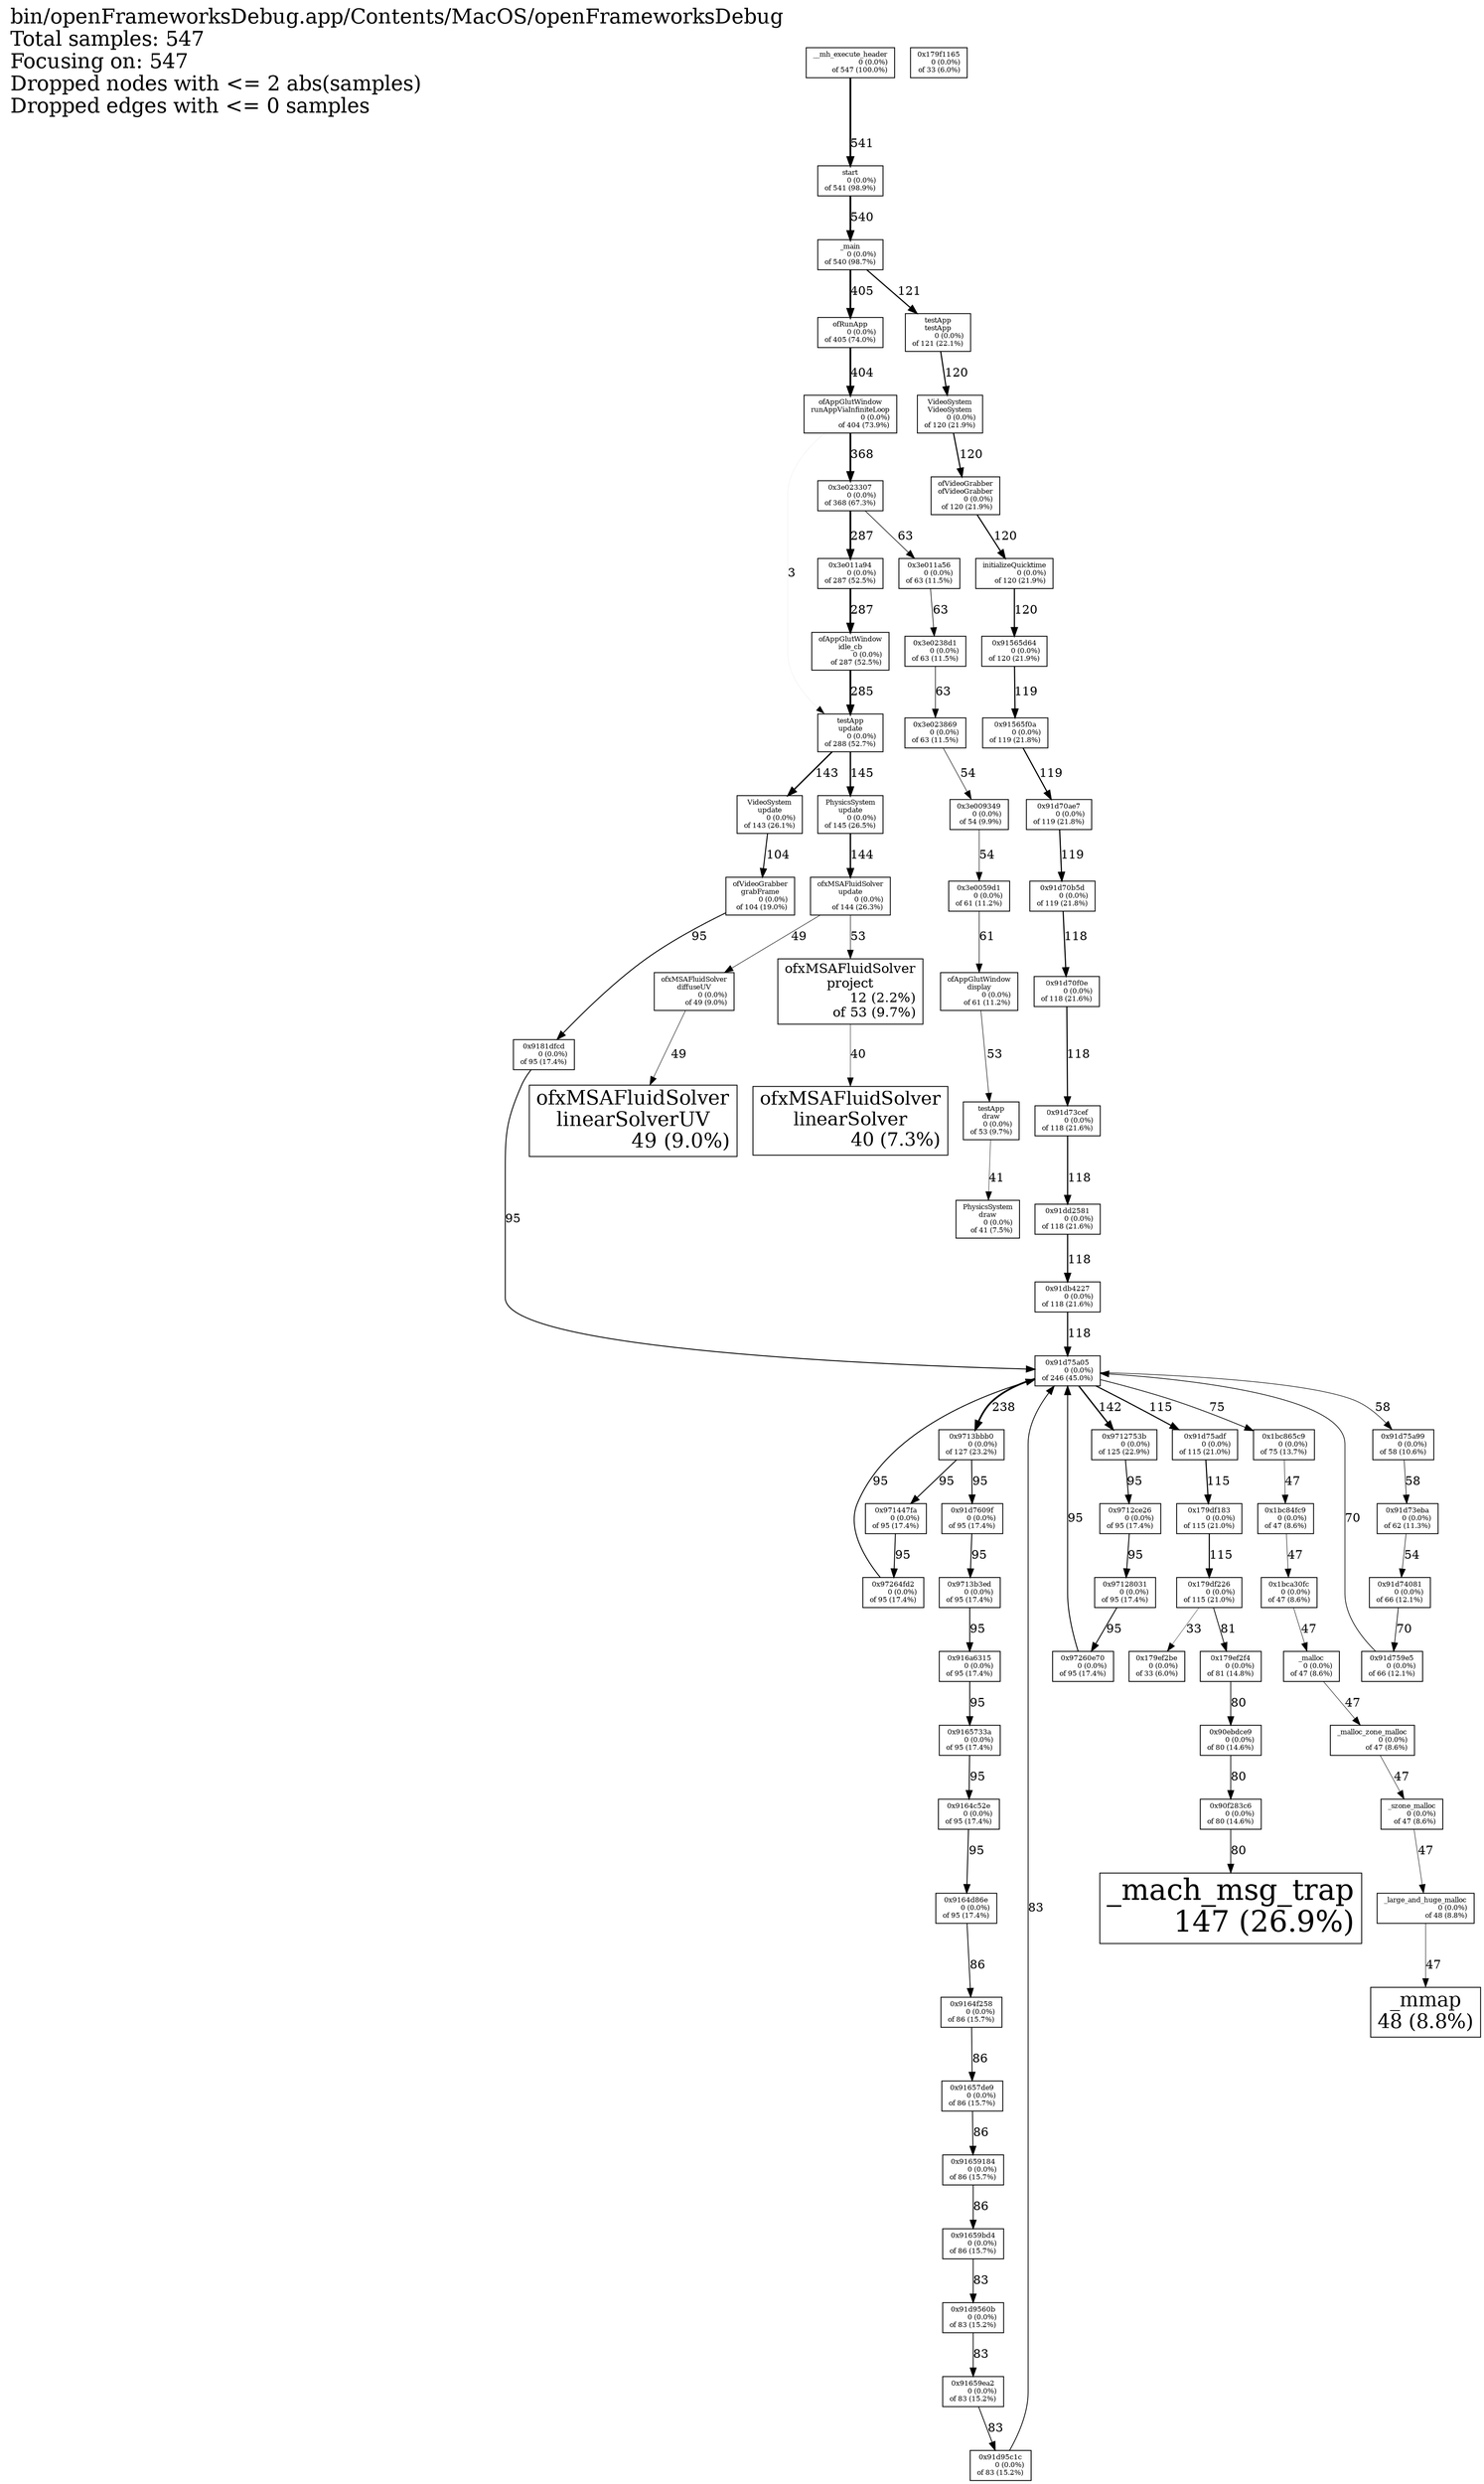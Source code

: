 digraph "bin/openFrameworksDebug.app/Contents/MacOS/openFrameworksDebug; 547 samples" {
node [width=0.375,height=0.25];
Legend [shape=box,fontsize=24,shape=plaintext,label="bin/openFrameworksDebug.app/Contents/MacOS/openFrameworksDebug\lTotal samples: 547\lFocusing on: 547\lDropped nodes with <= 2 abs(samples)\lDropped edges with <= 0 samples\l"];
N1 [label="__mh_execute_header\n0 (0.0%)\rof 547 (100.0%)\r",shape=box,fontsize=8.0];
N2 [label="start\n0 (0.0%)\rof 541 (98.9%)\r",shape=box,fontsize=8.0];
N3 [label="_main\n0 (0.0%)\rof 540 (98.7%)\r",shape=box,fontsize=8.0];
N4 [label="ofRunApp\n0 (0.0%)\rof 405 (74.0%)\r",shape=box,fontsize=8.0];
N5 [label="ofAppGlutWindow\nrunAppViaInfiniteLoop\n0 (0.0%)\rof 404 (73.9%)\r",shape=box,fontsize=8.0];
N6 [label="0x3e023307\n0 (0.0%)\rof 368 (67.3%)\r",shape=box,fontsize=8.0];
N7 [label="testApp\nupdate\n0 (0.0%)\rof 288 (52.7%)\r",shape=box,fontsize=8.0];
N8 [label="0x3e011a94\n0 (0.0%)\rof 287 (52.5%)\r",shape=box,fontsize=8.0];
N9 [label="ofAppGlutWindow\nidle_cb\n0 (0.0%)\rof 287 (52.5%)\r",shape=box,fontsize=8.0];
N10 [label="0x91d75a05\n0 (0.0%)\rof 246 (45.0%)\r",shape=box,fontsize=8.0];
N11 [label="_mach_msg_trap\n147 (26.9%)\r",shape=box,fontsize=33.9];
N12 [label="PhysicsSystem\nupdate\n0 (0.0%)\rof 145 (26.5%)\r",shape=box,fontsize=8.0];
N13 [label="ofxMSAFluidSolver\nupdate\n0 (0.0%)\rof 144 (26.3%)\r",shape=box,fontsize=8.0];
N14 [label="VideoSystem\nupdate\n0 (0.0%)\rof 143 (26.1%)\r",shape=box,fontsize=8.0];
N15 [label="0x9713bbb0\n0 (0.0%)\rof 127 (23.2%)\r",shape=box,fontsize=8.0];
N16 [label="0x9712753b\n0 (0.0%)\rof 125 (22.9%)\r",shape=box,fontsize=8.0];
N17 [label="testApp\ntestApp\n0 (0.0%)\rof 121 (22.1%)\r",shape=box,fontsize=8.0];
N18 [label="VideoSystem\nVideoSystem\n0 (0.0%)\rof 120 (21.9%)\r",shape=box,fontsize=8.0];
N19 [label="ofVideoGrabber\nofVideoGrabber\n0 (0.0%)\rof 120 (21.9%)\r",shape=box,fontsize=8.0];
N20 [label="0x91565d64\n0 (0.0%)\rof 120 (21.9%)\r",shape=box,fontsize=8.0];
N21 [label="initializeQuicktime\n0 (0.0%)\rof 120 (21.9%)\r",shape=box,fontsize=8.0];
N22 [label="0x91565f0a\n0 (0.0%)\rof 119 (21.8%)\r",shape=box,fontsize=8.0];
N23 [label="0x91d70b5d\n0 (0.0%)\rof 119 (21.8%)\r",shape=box,fontsize=8.0];
N24 [label="0x91d70ae7\n0 (0.0%)\rof 119 (21.8%)\r",shape=box,fontsize=8.0];
N25 [label="0x91d70f0e\n0 (0.0%)\rof 118 (21.6%)\r",shape=box,fontsize=8.0];
N26 [label="0x91dd2581\n0 (0.0%)\rof 118 (21.6%)\r",shape=box,fontsize=8.0];
N27 [label="0x91db4227\n0 (0.0%)\rof 118 (21.6%)\r",shape=box,fontsize=8.0];
N28 [label="0x91d73cef\n0 (0.0%)\rof 118 (21.6%)\r",shape=box,fontsize=8.0];
N29 [label="0x91d75adf\n0 (0.0%)\rof 115 (21.0%)\r",shape=box,fontsize=8.0];
N30 [label="0x179df183\n0 (0.0%)\rof 115 (21.0%)\r",shape=box,fontsize=8.0];
N31 [label="0x179df226\n0 (0.0%)\rof 115 (21.0%)\r",shape=box,fontsize=8.0];
N32 [label="ofVideoGrabber\ngrabFrame\n0 (0.0%)\rof 104 (19.0%)\r",shape=box,fontsize=8.0];
N33 [label="0x97264fd2\n0 (0.0%)\rof 95 (17.4%)\r",shape=box,fontsize=8.0];
N34 [label="0x971447fa\n0 (0.0%)\rof 95 (17.4%)\r",shape=box,fontsize=8.0];
N35 [label="0x9164d86e\n0 (0.0%)\rof 95 (17.4%)\r",shape=box,fontsize=8.0];
N36 [label="0x9165733a\n0 (0.0%)\rof 95 (17.4%)\r",shape=box,fontsize=8.0];
N37 [label="0x916a6315\n0 (0.0%)\rof 95 (17.4%)\r",shape=box,fontsize=8.0];
N38 [label="0x97128031\n0 (0.0%)\rof 95 (17.4%)\r",shape=box,fontsize=8.0];
N39 [label="0x9164c52e\n0 (0.0%)\rof 95 (17.4%)\r",shape=box,fontsize=8.0];
N40 [label="0x9181dfcd\n0 (0.0%)\rof 95 (17.4%)\r",shape=box,fontsize=8.0];
N41 [label="0x97260e70\n0 (0.0%)\rof 95 (17.4%)\r",shape=box,fontsize=8.0];
N42 [label="0x9713b3ed\n0 (0.0%)\rof 95 (17.4%)\r",shape=box,fontsize=8.0];
N43 [label="0x91d7609f\n0 (0.0%)\rof 95 (17.4%)\r",shape=box,fontsize=8.0];
N44 [label="0x9712ce26\n0 (0.0%)\rof 95 (17.4%)\r",shape=box,fontsize=8.0];
N45 [label="0x91659184\n0 (0.0%)\rof 86 (15.7%)\r",shape=box,fontsize=8.0];
N46 [label="0x91657de9\n0 (0.0%)\rof 86 (15.7%)\r",shape=box,fontsize=8.0];
N47 [label="0x91659bd4\n0 (0.0%)\rof 86 (15.7%)\r",shape=box,fontsize=8.0];
N48 [label="0x9164f258\n0 (0.0%)\rof 86 (15.7%)\r",shape=box,fontsize=8.0];
N49 [label="0x91d9560b\n0 (0.0%)\rof 83 (15.2%)\r",shape=box,fontsize=8.0];
N50 [label="0x91659ea2\n0 (0.0%)\rof 83 (15.2%)\r",shape=box,fontsize=8.0];
N51 [label="0x91d95c1c\n0 (0.0%)\rof 83 (15.2%)\r",shape=box,fontsize=8.0];
N52 [label="0x179ef2f4\n0 (0.0%)\rof 81 (14.8%)\r",shape=box,fontsize=8.0];
N53 [label="0x90f283c6\n0 (0.0%)\rof 80 (14.6%)\r",shape=box,fontsize=8.0];
N54 [label="0x90ebdce9\n0 (0.0%)\rof 80 (14.6%)\r",shape=box,fontsize=8.0];
N55 [label="0x1bc865c9\n0 (0.0%)\rof 75 (13.7%)\r",shape=box,fontsize=8.0];
N56 [label="0x91d74081\n0 (0.0%)\rof 66 (12.1%)\r",shape=box,fontsize=8.0];
N57 [label="0x91d759e5\n0 (0.0%)\rof 66 (12.1%)\r",shape=box,fontsize=8.0];
N58 [label="0x3e011a56\n0 (0.0%)\rof 63 (11.5%)\r",shape=box,fontsize=8.0];
N59 [label="0x3e0238d1\n0 (0.0%)\rof 63 (11.5%)\r",shape=box,fontsize=8.0];
N60 [label="0x3e023869\n0 (0.0%)\rof 63 (11.5%)\r",shape=box,fontsize=8.0];
N61 [label="0x91d73eba\n0 (0.0%)\rof 62 (11.3%)\r",shape=box,fontsize=8.0];
N62 [label="ofAppGlutWindow\ndisplay\n0 (0.0%)\rof 61 (11.2%)\r",shape=box,fontsize=8.0];
N63 [label="0x3e0059d1\n0 (0.0%)\rof 61 (11.2%)\r",shape=box,fontsize=8.0];
N64 [label="0x91d75a99\n0 (0.0%)\rof 58 (10.6%)\r",shape=box,fontsize=8.0];
N65 [label="0x3e009349\n0 (0.0%)\rof 54 (9.9%)\r",shape=box,fontsize=8.0];
N66 [label="ofxMSAFluidSolver\nproject\n12 (2.2%)\rof 53 (9.7%)\r",shape=box,fontsize=15.4];
N67 [label="testApp\ndraw\n0 (0.0%)\rof 53 (9.7%)\r",shape=box,fontsize=8.0];
N68 [label="ofxMSAFluidSolver\nlinearSolverUV\n49 (9.0%)\r",shape=box,fontsize=23.0];
N69 [label="ofxMSAFluidSolver\ndiffuseUV\n0 (0.0%)\rof 49 (9.0%)\r",shape=box,fontsize=8.0];
N70 [label="_large_and_huge_malloc\n0 (0.0%)\rof 48 (8.8%)\r",shape=box,fontsize=8.0];
N71 [label="_mmap\n48 (8.8%)\r",shape=box,fontsize=22.8];
N72 [label="_malloc_zone_malloc\n0 (0.0%)\rof 47 (8.6%)\r",shape=box,fontsize=8.0];
N73 [label="_szone_malloc\n0 (0.0%)\rof 47 (8.6%)\r",shape=box,fontsize=8.0];
N74 [label="0x1bc84fc9\n0 (0.0%)\rof 47 (8.6%)\r",shape=box,fontsize=8.0];
N75 [label="_malloc\n0 (0.0%)\rof 47 (8.6%)\r",shape=box,fontsize=8.0];
N76 [label="0x1bca30fc\n0 (0.0%)\rof 47 (8.6%)\r",shape=box,fontsize=8.0];
N77 [label="PhysicsSystem\ndraw\n0 (0.0%)\rof 41 (7.5%)\r",shape=box,fontsize=8.0];
N78 [label="ofxMSAFluidSolver\nlinearSolver\n40 (7.3%)\r",shape=box,fontsize=21.5];
N79 [label="0x179ef2be\n0 (0.0%)\rof 33 (6.0%)\r",shape=box,fontsize=8.0];
N80 [label="0x179f1165\n0 (0.0%)\rof 33 (6.0%)\r",shape=box,fontsize=8.0];
N22 -> N24 [label=119, weight=28, style="setlinewidth(1.305302)"];
N67 -> N77 [label=41, weight=13, style="setlinewidth(0.449726)"];
N53 -> N11 [label=80, weight=21, style="setlinewidth(0.877514)"];
N61 -> N56 [label=54, weight=16, style="setlinewidth(0.592322)"];
N54 -> N53 [label=80, weight=21, style="setlinewidth(0.877514)"];
N13 -> N66 [label=53, weight=16, style="setlinewidth(0.581353)"];
N9 -> N7 [label=285, weight=52, style="setlinewidth(2.000000)"];
N23 -> N25 [label=118, weight=28, style="setlinewidth(1.294333)"];
N5 -> N7 [label=3, weight=2, style="setlinewidth(0.032907)"];
N58 -> N59 [label=63, weight=18, style="setlinewidth(0.691042)"];
N41 -> N10 [label=95, weight=24, style="setlinewidth(1.042048)"];
N15 -> N34 [label=95, weight=24, style="setlinewidth(1.042048)"];
N43 -> N42 [label=95, weight=24, style="setlinewidth(1.042048)"];
N39 -> N35 [label=95, weight=24, style="setlinewidth(1.042048)"];
N25 -> N28 [label=118, weight=28, style="setlinewidth(1.294333)"];
N60 -> N65 [label=54, weight=16, style="setlinewidth(0.592322)"];
N16 -> N44 [label=95, weight=24, style="setlinewidth(1.042048)"];
N44 -> N38 [label=95, weight=24, style="setlinewidth(1.042048)"];
N31 -> N52 [label=81, weight=21, style="setlinewidth(0.888483)"];
N33 -> N10 [label=95, weight=24, style="setlinewidth(1.042048)"];
N64 -> N61 [label=58, weight=17, style="setlinewidth(0.636197)"];
N26 -> N27 [label=118, weight=28, style="setlinewidth(1.294333)"];
N24 -> N23 [label=119, weight=28, style="setlinewidth(1.305302)"];
N70 -> N71 [label=47, weight=14, style="setlinewidth(0.515539)"];
N21 -> N20 [label=120, weight=28, style="setlinewidth(1.316271)"];
N42 -> N37 [label=95, weight=24, style="setlinewidth(1.042048)"];
N38 -> N41 [label=95, weight=24, style="setlinewidth(1.042048)"];
N14 -> N32 [label=104, weight=25, style="setlinewidth(1.140768)"];
N10 -> N16 [label=142, weight=32, style="setlinewidth(1.557587)"];
N75 -> N72 [label=47, weight=14, style="setlinewidth(0.515539)"];
N62 -> N67 [label=53, weight=16, style="setlinewidth(0.581353)"];
N15 -> N43 [label=95, weight=24, style="setlinewidth(1.042048)"];
N74 -> N76 [label=47, weight=14, style="setlinewidth(0.515539)"];
N4 -> N5 [label=404, weight=66, style="setlinewidth(2.000000)"];
N19 -> N21 [label=120, weight=28, style="setlinewidth(1.316271)"];
N72 -> N73 [label=47, weight=14, style="setlinewidth(0.515539)"];
N48 -> N46 [label=86, weight=22, style="setlinewidth(0.943327)"];
N12 -> N13 [label=144, weight=32, style="setlinewidth(1.579525)"];
N6 -> N8 [label=287, weight=52, style="setlinewidth(2.000000)"];
N63 -> N62 [label=61, weight=17, style="setlinewidth(0.669104)"];
N49 -> N50 [label=83, weight=22, style="setlinewidth(0.910420)"];
N32 -> N40 [label=95, weight=24, style="setlinewidth(1.042048)"];
N6 -> N58 [label=63, weight=18, style="setlinewidth(0.691042)"];
N76 -> N75 [label=47, weight=14, style="setlinewidth(0.515539)"];
N59 -> N60 [label=63, weight=18, style="setlinewidth(0.691042)"];
N3 -> N4 [label=405, weight=66, style="setlinewidth(2.000000)"];
N34 -> N33 [label=95, weight=24, style="setlinewidth(1.042048)"];
N45 -> N47 [label=86, weight=22, style="setlinewidth(0.943327)"];
N8 -> N9 [label=287, weight=52, style="setlinewidth(2.000000)"];
N52 -> N54 [label=80, weight=21, style="setlinewidth(0.877514)"];
N2 -> N3 [label=540, weight=81, style="setlinewidth(2.000000)"];
N35 -> N48 [label=86, weight=22, style="setlinewidth(0.943327)"];
N5 -> N6 [label=368, weight=62, style="setlinewidth(2.000000)"];
N13 -> N69 [label=49, weight=15, style="setlinewidth(0.537477)"];
N46 -> N45 [label=86, weight=22, style="setlinewidth(0.943327)"];
N37 -> N36 [label=95, weight=24, style="setlinewidth(1.042048)"];
N30 -> N31 [label=115, weight=27, style="setlinewidth(1.261426)"];
N7 -> N12 [label=145, weight=32, style="setlinewidth(1.590494)"];
N65 -> N63 [label=54, weight=16, style="setlinewidth(0.592322)"];
N20 -> N22 [label=119, weight=28, style="setlinewidth(1.305302)"];
N10 -> N64 [label=58, weight=17, style="setlinewidth(0.636197)"];
N10 -> N29 [label=115, weight=27, style="setlinewidth(1.261426)"];
N69 -> N68 [label=49, weight=15, style="setlinewidth(0.537477)"];
N73 -> N70 [label=47, weight=14, style="setlinewidth(0.515539)"];
N56 -> N57 [label=70, weight=19, style="setlinewidth(0.767824)"];
N3 -> N17 [label=121, weight=28, style="setlinewidth(1.327239)"];
N10 -> N55 [label=75, weight=20, style="setlinewidth(0.822669)"];
N17 -> N18 [label=120, weight=28, style="setlinewidth(1.316271)"];
N10 -> N15 [label=238, weight=46, style="setlinewidth(2.000000)"];
N18 -> N19 [label=120, weight=28, style="setlinewidth(1.316271)"];
N29 -> N30 [label=115, weight=27, style="setlinewidth(1.261426)"];
N27 -> N10 [label=118, weight=28, style="setlinewidth(1.294333)"];
N47 -> N49 [label=83, weight=22, style="setlinewidth(0.910420)"];
N55 -> N74 [label=47, weight=14, style="setlinewidth(0.515539)"];
N31 -> N79 [label=33, weight=11, style="setlinewidth(0.361974)"];
N66 -> N78 [label=40, weight=13, style="setlinewidth(0.438757)"];
N50 -> N51 [label=83, weight=22, style="setlinewidth(0.910420)"];
N36 -> N39 [label=95, weight=24, style="setlinewidth(1.042048)"];
N40 -> N10 [label=95, weight=24, style="setlinewidth(1.042048)"];
N28 -> N26 [label=118, weight=28, style="setlinewidth(1.294333)"];
N1 -> N2 [label=541, weight=81, style="setlinewidth(2.000000)"];
N7 -> N14 [label=143, weight=32, style="setlinewidth(1.568556)"];
N51 -> N10 [label=83, weight=22, style="setlinewidth(0.910420)"];
N57 -> N10 [label=70, weight=19, style="setlinewidth(0.767824)"];
}
